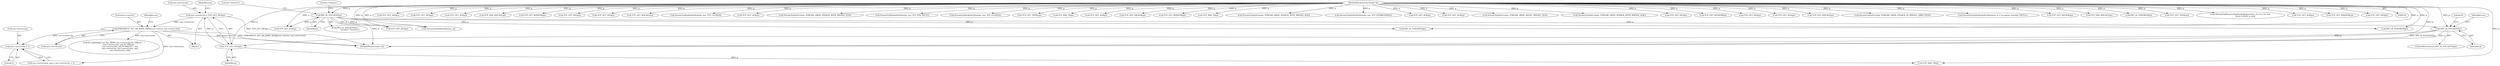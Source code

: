 digraph "0_suricata_843d0b7a10bb45627f94764a6c5d468a24143345_1@pointer" {
"1000715" [label="(Call,ssn->server.isn + 1)"];
"1000699" [label="(Call,STREAMTCP_SET_RA_BASE_SEQ(&ssn->server, ssn->server.isn))"];
"1000691" [label="(Call,ssn->server.isn = TCP_GET_SEQ(p))"];
"1000697" [label="(Call,TCP_GET_SEQ(p))"];
"1000680" [label="(Call,PKT_IS_TOCLIENT(p))"];
"1000142" [label="(Call,PKT_IS_TOCLIENT(p))"];
"1000126" [label="(MethodParameterIn,Packet *p)"];
"1000697" [label="(Call,TCP_GET_SEQ(p))"];
"1000145" [label="(Literal,\"toserver\")"];
"1000889" [label="(Call,TCP_GET_SEQ(p))"];
"1000903" [label="(Call,TCP_GET_SEQ(p))"];
"1000698" [label="(Identifier,p)"];
"1001128" [label="(MethodReturn,static int)"];
"1000337" [label="(Call,TCP_GET_SEQ(p))"];
"1000640" [label="(Call,TCP_GET_ACK(p))"];
"1000679" [label="(ControlStructure,if (PKT_IS_TOCLIENT(p)))"];
"1000493" [label="(Call,TCP_HAS_WSCALE(p))"];
"1000700" [label="(Call,&ssn->server)"];
"1000142" [label="(Call,PKT_IS_TOCLIENT(p))"];
"1000368" [label="(Call,TCP_GET_WINDOW(p))"];
"1001022" [label="(Call,TCP_GET_SEQ(p))"];
"1000939" [label="(Call,TCP_GET_SEQ(p))"];
"1000712" [label="(Identifier,ssn)"];
"1000609" [label="(Call,PKT_IS_TOSERVER(p))"];
"1000798" [label="(Call,TCP_GET_WSCALE(p))"];
"1000220" [label="(Call,StreamTcpPacketSetState(p, ssn, TCP_CLOSED))"];
"1000965" [label="(Call,TCP_GET_ACK(p))"];
"1000716" [label="(Call,ssn->server.isn)"];
"1000308" [label="(Call,StreamTcpSetEvent(p, STREAM_4WHS_SYNACK_WITH_WRONG_SYN))"];
"1000324" [label="(Call,StreamTcpPacketSetState(p, ssn, TCP_SYN_RECV))"];
"1001127" [label="(Literal,0)"];
"1000144" [label="(Literal,\"toclient\")"];
"1000202" [label="(Call,StreamTcpPacketSetState(p, ssn, TCP_CLOSED))"];
"1000396" [label="(Call,TCP_GET_TSVAL(p))"];
"1001048" [label="(Call,TCP_HAS_TS(p))"];
"1000624" [label="(Call,TCP_GET_ACK(p))"];
"1000816" [label="(Call,TCP_GET_SACKOK(p))"];
"1000179" [label="(Call,TCP_GET_WINDOW(p))"];
"1000380" [label="(Call,TCP_HAS_TS(p))"];
"1000680" [label="(Call,PKT_IS_TOCLIENT(p))"];
"1000126" [label="(MethodParameterIn,Packet *p)"];
"1000279" [label="(Call,StreamTcpSetEvent(p, STREAM_4WHS_SYNACK_WITH_WRONG_ACK))"];
"1000918" [label="(Call,StreamTcpPacketSetState(p, ssn, TCP_ESTABLISHED))"];
"1000285" [label="(Call,TCP_GET_ACK(p))"];
"1000723" [label="(Call,TCP_HAS_TS(p))"];
"1000704" [label="(Call,ssn->server.isn)"];
"1000183" [label="(Call,TCP_GET_ACK(p))"];
"1000681" [label="(Identifier,p)"];
"1000897" [label="(Call,StreamTcpSetEvent(p, STREAM_3WHS_ASYNC_WRONG_SEQ))"];
"1000634" [label="(Call,StreamTcpSetEvent(p, STREAM_3WHS_SYNACK_WITH_WRONG_ACK))"];
"1000692" [label="(Call,ssn->server.isn)"];
"1000170" [label="(Call,TCP_GET_SEQ(p))"];
"1000781" [label="(Call,TCP_GET_WINDOW(p))"];
"1001016" [label="(Call,TCP_GET_SEQ(p))"];
"1000685" [label="(Identifier,ssn)"];
"1000721" [label="(Literal,1)"];
"1000143" [label="(Identifier,p)"];
"1000709" [label="(Call,ssn->server.next_seq = ssn->server.isn + 1)"];
"1000832" [label="(Call,SCLogDebug(\"ssn %p: 4WHS ssn->server.isn %\" PRIu32 \", \"\n                    \"ssn->server.next_seq %\" PRIu32 \", \"\n                    \"ssn->server.last_ack %\"PRIu32\"\", ssn,\n                    ssn->server.isn, ssn->server.next_seq,\n                    ssn->server.last_ack))"];
"1000314" [label="(Call,TCP_GET_SEQ(p))"];
"1000269" [label="(Call,TCP_GET_ACK(p))"];
"1000502" [label="(Call,TCP_GET_WSCALE(p))"];
"1000612" [label="(Call,StreamTcpSetEvent(p, STREAM_3WHS_SYNACK_IN_WRONG_DIRECTION))"];
"1000702" [label="(Identifier,ssn)"];
"1000682" [label="(Block,)"];
"1000157" [label="(Call,StreamTcpValidateRst(ssn, p))"];
"1000652" [label="(Call,StreamTcp3whsSynAckUpdate(ssn, p, /* no queue override */NULL))"];
"1000521" [label="(Call,TCP_GET_SACKOK(p))"];
"1000784" [label="(Call,TCP_HAS_WSCALE(p))"];
"1000164" [label="(Call,PKT_IS_TOSERVER(p))"];
"1000141" [label="(Call,PKT_IS_TOCLIENT(p) ?\n               \"toclient\":\"toserver\")"];
"1000732" [label="(Call,TCP_GET_TSVAL(p))"];
"1001109" [label="(Call,StreamTcpReassembleHandleSegment(tv, stt->ra_ctx, ssn,\n                &ssn->client, p, pq))"];
"1000691" [label="(Call,ssn->server.isn = TCP_GET_SEQ(p))"];
"1000260" [label="(Call,PKT_IS_TOSERVER(p))"];
"1000471" [label="(Call,TCP_GET_ACK(p))"];
"1000715" [label="(Call,ssn->server.isn + 1)"];
"1000931" [label="(Call,TCP_GET_WINDOW(p))"];
"1000699" [label="(Call,STREAMTCP_SET_RA_BASE_SEQ(&ssn->server, ssn->server.isn))"];
"1000300" [label="(Call,TCP_GET_SEQ(p))"];
"1000715" -> "1000709"  [label="AST: "];
"1000715" -> "1000721"  [label="CFG: "];
"1000716" -> "1000715"  [label="AST: "];
"1000721" -> "1000715"  [label="AST: "];
"1000709" -> "1000715"  [label="CFG: "];
"1000699" -> "1000715"  [label="DDG: ssn->server.isn"];
"1000699" -> "1000682"  [label="AST: "];
"1000699" -> "1000704"  [label="CFG: "];
"1000700" -> "1000699"  [label="AST: "];
"1000704" -> "1000699"  [label="AST: "];
"1000712" -> "1000699"  [label="CFG: "];
"1000699" -> "1001128"  [label="DDG: &ssn->server"];
"1000699" -> "1001128"  [label="DDG: STREAMTCP_SET_RA_BASE_SEQ(&ssn->server, ssn->server.isn)"];
"1000691" -> "1000699"  [label="DDG: ssn->server.isn"];
"1000699" -> "1000709"  [label="DDG: ssn->server.isn"];
"1000699" -> "1000832"  [label="DDG: ssn->server.isn"];
"1000691" -> "1000682"  [label="AST: "];
"1000691" -> "1000697"  [label="CFG: "];
"1000692" -> "1000691"  [label="AST: "];
"1000697" -> "1000691"  [label="AST: "];
"1000702" -> "1000691"  [label="CFG: "];
"1000691" -> "1001128"  [label="DDG: TCP_GET_SEQ(p)"];
"1000697" -> "1000691"  [label="DDG: p"];
"1000697" -> "1000698"  [label="CFG: "];
"1000698" -> "1000697"  [label="AST: "];
"1000680" -> "1000697"  [label="DDG: p"];
"1000126" -> "1000697"  [label="DDG: p"];
"1000697" -> "1000723"  [label="DDG: p"];
"1000680" -> "1000679"  [label="AST: "];
"1000680" -> "1000681"  [label="CFG: "];
"1000681" -> "1000680"  [label="AST: "];
"1000685" -> "1000680"  [label="CFG: "];
"1001127" -> "1000680"  [label="CFG: "];
"1000680" -> "1001128"  [label="DDG: p"];
"1000680" -> "1001128"  [label="DDG: PKT_IS_TOCLIENT(p)"];
"1000142" -> "1000680"  [label="DDG: p"];
"1000126" -> "1000680"  [label="DDG: p"];
"1000142" -> "1000141"  [label="AST: "];
"1000142" -> "1000143"  [label="CFG: "];
"1000143" -> "1000142"  [label="AST: "];
"1000144" -> "1000142"  [label="CFG: "];
"1000145" -> "1000142"  [label="CFG: "];
"1000142" -> "1001128"  [label="DDG: p"];
"1000126" -> "1000142"  [label="DDG: p"];
"1000142" -> "1000157"  [label="DDG: p"];
"1000142" -> "1000260"  [label="DDG: p"];
"1000142" -> "1000269"  [label="DDG: p"];
"1000142" -> "1000609"  [label="DDG: p"];
"1000142" -> "1000889"  [label="DDG: p"];
"1000126" -> "1000124"  [label="AST: "];
"1000126" -> "1001128"  [label="DDG: p"];
"1000126" -> "1000157"  [label="DDG: p"];
"1000126" -> "1000164"  [label="DDG: p"];
"1000126" -> "1000170"  [label="DDG: p"];
"1000126" -> "1000179"  [label="DDG: p"];
"1000126" -> "1000183"  [label="DDG: p"];
"1000126" -> "1000202"  [label="DDG: p"];
"1000126" -> "1000220"  [label="DDG: p"];
"1000126" -> "1000260"  [label="DDG: p"];
"1000126" -> "1000269"  [label="DDG: p"];
"1000126" -> "1000279"  [label="DDG: p"];
"1000126" -> "1000285"  [label="DDG: p"];
"1000126" -> "1000300"  [label="DDG: p"];
"1000126" -> "1000308"  [label="DDG: p"];
"1000126" -> "1000314"  [label="DDG: p"];
"1000126" -> "1000324"  [label="DDG: p"];
"1000126" -> "1000337"  [label="DDG: p"];
"1000126" -> "1000368"  [label="DDG: p"];
"1000126" -> "1000380"  [label="DDG: p"];
"1000126" -> "1000396"  [label="DDG: p"];
"1000126" -> "1000471"  [label="DDG: p"];
"1000126" -> "1000493"  [label="DDG: p"];
"1000126" -> "1000502"  [label="DDG: p"];
"1000126" -> "1000521"  [label="DDG: p"];
"1000126" -> "1000609"  [label="DDG: p"];
"1000126" -> "1000612"  [label="DDG: p"];
"1000126" -> "1000624"  [label="DDG: p"];
"1000126" -> "1000634"  [label="DDG: p"];
"1000126" -> "1000640"  [label="DDG: p"];
"1000126" -> "1000652"  [label="DDG: p"];
"1000126" -> "1000723"  [label="DDG: p"];
"1000126" -> "1000732"  [label="DDG: p"];
"1000126" -> "1000781"  [label="DDG: p"];
"1000126" -> "1000784"  [label="DDG: p"];
"1000126" -> "1000798"  [label="DDG: p"];
"1000126" -> "1000816"  [label="DDG: p"];
"1000126" -> "1000889"  [label="DDG: p"];
"1000126" -> "1000897"  [label="DDG: p"];
"1000126" -> "1000903"  [label="DDG: p"];
"1000126" -> "1000918"  [label="DDG: p"];
"1000126" -> "1000931"  [label="DDG: p"];
"1000126" -> "1000939"  [label="DDG: p"];
"1000126" -> "1000965"  [label="DDG: p"];
"1000126" -> "1001016"  [label="DDG: p"];
"1000126" -> "1001022"  [label="DDG: p"];
"1000126" -> "1001048"  [label="DDG: p"];
"1000126" -> "1001109"  [label="DDG: p"];
}
